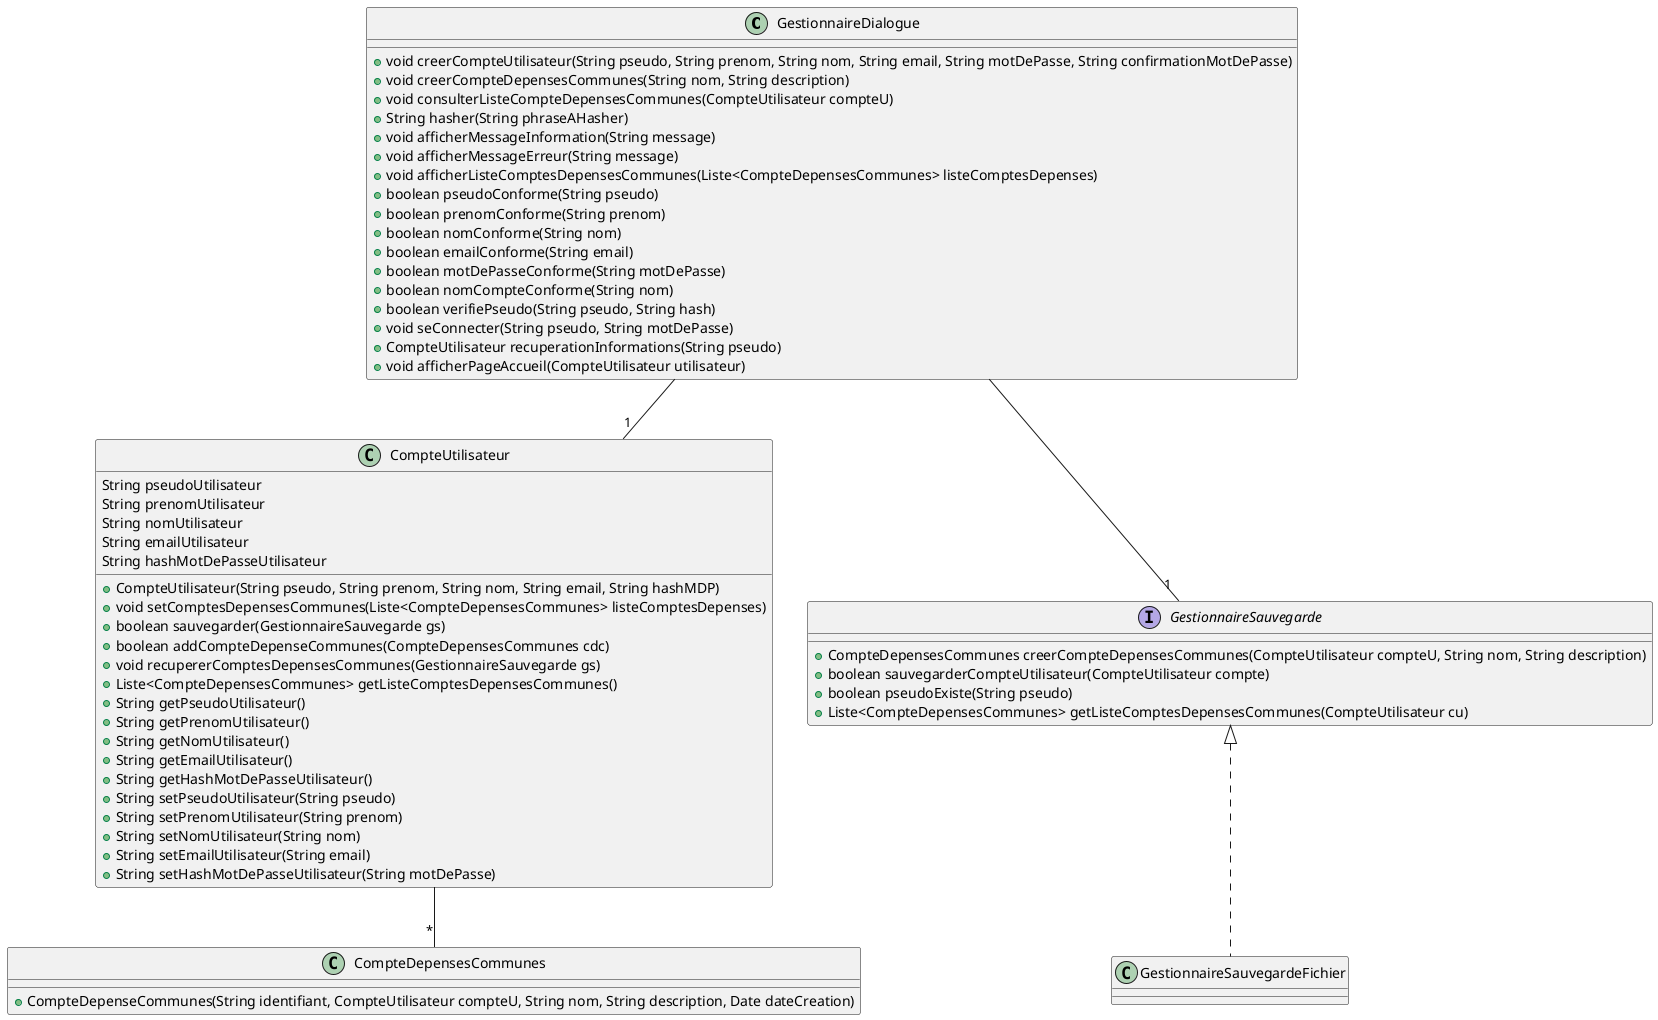 @startuml Classes

	class GestionnaireDialogue {
		+void creerCompteUtilisateur(String pseudo, String prenom, String nom, String email, String motDePasse, String confirmationMotDePasse)
		+void creerCompteDepensesCommunes(String nom, String description)
		+void consulterListeCompteDepensesCommunes(CompteUtilisateur compteU)
		+String hasher(String phraseAHasher)
		+void afficherMessageInformation(String message)
		+void afficherMessageErreur(String message)
		+void afficherListeComptesDepensesCommunes(Liste<CompteDepensesCommunes> listeComptesDepenses)
		+boolean pseudoConforme(String pseudo)
		+boolean prenomConforme(String prenom)
		+boolean nomConforme(String nom)
		+boolean emailConforme(String email)
		+boolean motDePasseConforme(String motDePasse)
		+boolean nomCompteConforme(String nom)
		+boolean verifiePseudo(String pseudo, String hash)
		+void seConnecter(String pseudo, String motDePasse)
		+CompteUtilisateur recuperationInformations(String pseudo)
		+void afficherPageAccueil(CompteUtilisateur utilisateur)
	}
	GestionnaireDialogue --"1" CompteUtilisateur
	GestionnaireDialogue --"1" GestionnaireSauvegarde

	interface GestionnaireSauvegarde {
		+CompteDepensesCommunes creerCompteDepensesCommunes(CompteUtilisateur compteU, String nom, String description)
		+boolean sauvegarderCompteUtilisateur(CompteUtilisateur compte)
		+boolean pseudoExiste(String pseudo)
		+Liste<CompteDepensesCommunes> getListeComptesDepensesCommunes(CompteUtilisateur cu)
	}

	class GestionnaireSauvegardeFichier implements GestionnaireSauvegarde {

	}
	class CompteUtilisateur {
		String pseudoUtilisateur
		String prenomUtilisateur
		String nomUtilisateur
		String emailUtilisateur
		String hashMotDePasseUtilisateur
		+CompteUtilisateur(String pseudo, String prenom, String nom, String email, String hashMDP)
		+void setComptesDepensesCommunes(Liste<CompteDepensesCommunes> listeComptesDepenses)
		+boolean sauvegarder(GestionnaireSauvegarde gs)
		+boolean addCompteDepenseCommunes(CompteDepensesCommunes cdc)
		+void recupererComptesDepensesCommunes(GestionnaireSauvegarde gs)
		+Liste<CompteDepensesCommunes> getListeComptesDepensesCommunes()
		+String getPseudoUtilisateur()
		+String getPrenomUtilisateur()
		+String getNomUtilisateur()
		+String getEmailUtilisateur()
		+String getHashMotDePasseUtilisateur()
		+String setPseudoUtilisateur(String pseudo)
		+String setPrenomUtilisateur(String prenom)
		+String setNomUtilisateur(String nom)
		+String setEmailUtilisateur(String email)
		+String setHashMotDePasseUtilisateur(String motDePasse)
	}
	CompteUtilisateur --"*" CompteDepensesCommunes
	class CompteDepensesCommunes {
		+CompteDepenseCommunes(String identifiant, CompteUtilisateur compteU, String nom, String description, Date dateCreation)
	}

@enduml